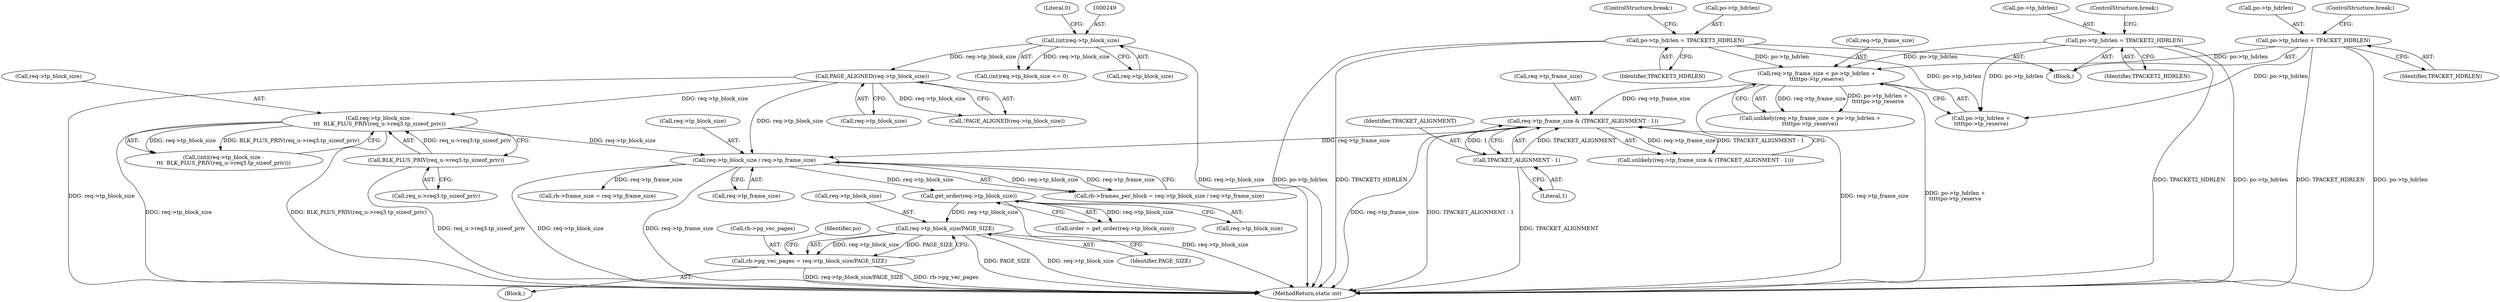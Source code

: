 digraph "0_linux_84ac7260236a49c79eede91617700174c2c19b0c@pointer" {
"1000500" [label="(Call,req->tp_block_size/PAGE_SIZE)"];
"1000348" [label="(Call,get_order(req->tp_block_size))"];
"1000313" [label="(Call,req->tp_block_size / req->tp_frame_size)"];
"1000258" [label="(Call,PAGE_ALIGNED(req->tp_block_size))"];
"1000248" [label="(Call,(int)req->tp_block_size)"];
"1000273" [label="(Call,req->tp_block_size -\n\t\t\t  BLK_PLUS_PRIV(req_u->req3.tp_sizeof_priv))"];
"1000277" [label="(Call,BLK_PLUS_PRIV(req_u->req3.tp_sizeof_priv))"];
"1000301" [label="(Call,req->tp_frame_size & (TPACKET_ALIGNMENT - 1))"];
"1000287" [label="(Call,req->tp_frame_size < po->tp_hdrlen +\n\t\t\t\t\tpo->tp_reserve)"];
"1000235" [label="(Call,po->tp_hdrlen = TPACKET3_HDRLEN)"];
"1000228" [label="(Call,po->tp_hdrlen = TPACKET2_HDRLEN)"];
"1000221" [label="(Call,po->tp_hdrlen = TPACKET_HDRLEN)"];
"1000305" [label="(Call,TPACKET_ALIGNMENT - 1)"];
"1000496" [label="(Call,rb->pg_vec_pages = req->tp_block_size/PAGE_SIZE)"];
"1000278" [label="(Call,req_u->req3.tp_sizeof_priv)"];
"1000444" [label="(Block,)"];
"1000348" [label="(Call,get_order(req->tp_block_size))"];
"1000497" [label="(Call,rb->pg_vec_pages)"];
"1000307" [label="(Literal,1)"];
"1000250" [label="(Call,req->tp_block_size)"];
"1000287" [label="(Call,req->tp_frame_size < po->tp_hdrlen +\n\t\t\t\t\tpo->tp_reserve)"];
"1000349" [label="(Call,req->tp_block_size)"];
"1000500" [label="(Call,req->tp_block_size/PAGE_SIZE)"];
"1000247" [label="(Call,(int)req->tp_block_size <= 0)"];
"1000258" [label="(Call,PAGE_ALIGNED(req->tp_block_size))"];
"1000221" [label="(Call,po->tp_hdrlen = TPACKET_HDRLEN)"];
"1000314" [label="(Call,req->tp_block_size)"];
"1000257" [label="(Call,!PAGE_ALIGNED(req->tp_block_size))"];
"1000273" [label="(Call,req->tp_block_size -\n\t\t\t  BLK_PLUS_PRIV(req_u->req3.tp_sizeof_priv))"];
"1000232" [label="(Identifier,TPACKET2_HDRLEN)"];
"1000291" [label="(Call,po->tp_hdrlen +\n\t\t\t\t\tpo->tp_reserve)"];
"1000496" [label="(Call,rb->pg_vec_pages = req->tp_block_size/PAGE_SIZE)"];
"1000222" [label="(Call,po->tp_hdrlen)"];
"1000301" [label="(Call,req->tp_frame_size & (TPACKET_ALIGNMENT - 1))"];
"1000225" [label="(Identifier,TPACKET_HDRLEN)"];
"1000248" [label="(Call,(int)req->tp_block_size)"];
"1000277" [label="(Call,BLK_PLUS_PRIV(req_u->req3.tp_sizeof_priv))"];
"1000286" [label="(Call,unlikely(req->tp_frame_size < po->tp_hdrlen +\n\t\t\t\t\tpo->tp_reserve))"];
"1000504" [label="(Identifier,PAGE_SIZE)"];
"1000305" [label="(Call,TPACKET_ALIGNMENT - 1)"];
"1000219" [label="(Block,)"];
"1000271" [label="(Call,(int)(req->tp_block_size -\n\t\t\t  BLK_PLUS_PRIV(req_u->req3.tp_sizeof_priv)))"];
"1000309" [label="(Call,rb->frames_per_block = req->tp_block_size / req->tp_frame_size)"];
"1000346" [label="(Call,order = get_order(req->tp_block_size))"];
"1000501" [label="(Call,req->tp_block_size)"];
"1000300" [label="(Call,unlikely(req->tp_frame_size & (TPACKET_ALIGNMENT - 1)))"];
"1000229" [label="(Call,po->tp_hdrlen)"];
"1000240" [label="(ControlStructure,break;)"];
"1000472" [label="(Call,rb->frame_size = req->tp_frame_size)"];
"1000508" [label="(Identifier,po)"];
"1000235" [label="(Call,po->tp_hdrlen = TPACKET3_HDRLEN)"];
"1000228" [label="(Call,po->tp_hdrlen = TPACKET2_HDRLEN)"];
"1000587" [label="(MethodReturn,static int)"];
"1000233" [label="(ControlStructure,break;)"];
"1000253" [label="(Literal,0)"];
"1000226" [label="(ControlStructure,break;)"];
"1000306" [label="(Identifier,TPACKET_ALIGNMENT)"];
"1000274" [label="(Call,req->tp_block_size)"];
"1000288" [label="(Call,req->tp_frame_size)"];
"1000313" [label="(Call,req->tp_block_size / req->tp_frame_size)"];
"1000317" [label="(Call,req->tp_frame_size)"];
"1000259" [label="(Call,req->tp_block_size)"];
"1000236" [label="(Call,po->tp_hdrlen)"];
"1000302" [label="(Call,req->tp_frame_size)"];
"1000239" [label="(Identifier,TPACKET3_HDRLEN)"];
"1000500" -> "1000496"  [label="AST: "];
"1000500" -> "1000504"  [label="CFG: "];
"1000501" -> "1000500"  [label="AST: "];
"1000504" -> "1000500"  [label="AST: "];
"1000496" -> "1000500"  [label="CFG: "];
"1000500" -> "1000587"  [label="DDG: req->tp_block_size"];
"1000500" -> "1000587"  [label="DDG: PAGE_SIZE"];
"1000500" -> "1000496"  [label="DDG: req->tp_block_size"];
"1000500" -> "1000496"  [label="DDG: PAGE_SIZE"];
"1000348" -> "1000500"  [label="DDG: req->tp_block_size"];
"1000348" -> "1000346"  [label="AST: "];
"1000348" -> "1000349"  [label="CFG: "];
"1000349" -> "1000348"  [label="AST: "];
"1000346" -> "1000348"  [label="CFG: "];
"1000348" -> "1000587"  [label="DDG: req->tp_block_size"];
"1000348" -> "1000346"  [label="DDG: req->tp_block_size"];
"1000313" -> "1000348"  [label="DDG: req->tp_block_size"];
"1000313" -> "1000309"  [label="AST: "];
"1000313" -> "1000317"  [label="CFG: "];
"1000314" -> "1000313"  [label="AST: "];
"1000317" -> "1000313"  [label="AST: "];
"1000309" -> "1000313"  [label="CFG: "];
"1000313" -> "1000587"  [label="DDG: req->tp_block_size"];
"1000313" -> "1000587"  [label="DDG: req->tp_frame_size"];
"1000313" -> "1000309"  [label="DDG: req->tp_block_size"];
"1000313" -> "1000309"  [label="DDG: req->tp_frame_size"];
"1000258" -> "1000313"  [label="DDG: req->tp_block_size"];
"1000273" -> "1000313"  [label="DDG: req->tp_block_size"];
"1000301" -> "1000313"  [label="DDG: req->tp_frame_size"];
"1000313" -> "1000472"  [label="DDG: req->tp_frame_size"];
"1000258" -> "1000257"  [label="AST: "];
"1000258" -> "1000259"  [label="CFG: "];
"1000259" -> "1000258"  [label="AST: "];
"1000257" -> "1000258"  [label="CFG: "];
"1000258" -> "1000587"  [label="DDG: req->tp_block_size"];
"1000258" -> "1000257"  [label="DDG: req->tp_block_size"];
"1000248" -> "1000258"  [label="DDG: req->tp_block_size"];
"1000258" -> "1000273"  [label="DDG: req->tp_block_size"];
"1000248" -> "1000247"  [label="AST: "];
"1000248" -> "1000250"  [label="CFG: "];
"1000249" -> "1000248"  [label="AST: "];
"1000250" -> "1000248"  [label="AST: "];
"1000253" -> "1000248"  [label="CFG: "];
"1000248" -> "1000587"  [label="DDG: req->tp_block_size"];
"1000248" -> "1000247"  [label="DDG: req->tp_block_size"];
"1000273" -> "1000271"  [label="AST: "];
"1000273" -> "1000277"  [label="CFG: "];
"1000274" -> "1000273"  [label="AST: "];
"1000277" -> "1000273"  [label="AST: "];
"1000271" -> "1000273"  [label="CFG: "];
"1000273" -> "1000587"  [label="DDG: req->tp_block_size"];
"1000273" -> "1000587"  [label="DDG: BLK_PLUS_PRIV(req_u->req3.tp_sizeof_priv)"];
"1000273" -> "1000271"  [label="DDG: req->tp_block_size"];
"1000273" -> "1000271"  [label="DDG: BLK_PLUS_PRIV(req_u->req3.tp_sizeof_priv)"];
"1000277" -> "1000273"  [label="DDG: req_u->req3.tp_sizeof_priv"];
"1000277" -> "1000278"  [label="CFG: "];
"1000278" -> "1000277"  [label="AST: "];
"1000277" -> "1000587"  [label="DDG: req_u->req3.tp_sizeof_priv"];
"1000301" -> "1000300"  [label="AST: "];
"1000301" -> "1000305"  [label="CFG: "];
"1000302" -> "1000301"  [label="AST: "];
"1000305" -> "1000301"  [label="AST: "];
"1000300" -> "1000301"  [label="CFG: "];
"1000301" -> "1000587"  [label="DDG: TPACKET_ALIGNMENT - 1"];
"1000301" -> "1000587"  [label="DDG: req->tp_frame_size"];
"1000301" -> "1000300"  [label="DDG: req->tp_frame_size"];
"1000301" -> "1000300"  [label="DDG: TPACKET_ALIGNMENT - 1"];
"1000287" -> "1000301"  [label="DDG: req->tp_frame_size"];
"1000305" -> "1000301"  [label="DDG: TPACKET_ALIGNMENT"];
"1000305" -> "1000301"  [label="DDG: 1"];
"1000287" -> "1000286"  [label="AST: "];
"1000287" -> "1000291"  [label="CFG: "];
"1000288" -> "1000287"  [label="AST: "];
"1000291" -> "1000287"  [label="AST: "];
"1000286" -> "1000287"  [label="CFG: "];
"1000287" -> "1000587"  [label="DDG: po->tp_hdrlen +\n\t\t\t\t\tpo->tp_reserve"];
"1000287" -> "1000587"  [label="DDG: req->tp_frame_size"];
"1000287" -> "1000286"  [label="DDG: req->tp_frame_size"];
"1000287" -> "1000286"  [label="DDG: po->tp_hdrlen +\n\t\t\t\t\tpo->tp_reserve"];
"1000235" -> "1000287"  [label="DDG: po->tp_hdrlen"];
"1000228" -> "1000287"  [label="DDG: po->tp_hdrlen"];
"1000221" -> "1000287"  [label="DDG: po->tp_hdrlen"];
"1000235" -> "1000219"  [label="AST: "];
"1000235" -> "1000239"  [label="CFG: "];
"1000236" -> "1000235"  [label="AST: "];
"1000239" -> "1000235"  [label="AST: "];
"1000240" -> "1000235"  [label="CFG: "];
"1000235" -> "1000587"  [label="DDG: TPACKET3_HDRLEN"];
"1000235" -> "1000587"  [label="DDG: po->tp_hdrlen"];
"1000235" -> "1000291"  [label="DDG: po->tp_hdrlen"];
"1000228" -> "1000219"  [label="AST: "];
"1000228" -> "1000232"  [label="CFG: "];
"1000229" -> "1000228"  [label="AST: "];
"1000232" -> "1000228"  [label="AST: "];
"1000233" -> "1000228"  [label="CFG: "];
"1000228" -> "1000587"  [label="DDG: po->tp_hdrlen"];
"1000228" -> "1000587"  [label="DDG: TPACKET2_HDRLEN"];
"1000228" -> "1000291"  [label="DDG: po->tp_hdrlen"];
"1000221" -> "1000219"  [label="AST: "];
"1000221" -> "1000225"  [label="CFG: "];
"1000222" -> "1000221"  [label="AST: "];
"1000225" -> "1000221"  [label="AST: "];
"1000226" -> "1000221"  [label="CFG: "];
"1000221" -> "1000587"  [label="DDG: TPACKET_HDRLEN"];
"1000221" -> "1000587"  [label="DDG: po->tp_hdrlen"];
"1000221" -> "1000291"  [label="DDG: po->tp_hdrlen"];
"1000305" -> "1000307"  [label="CFG: "];
"1000306" -> "1000305"  [label="AST: "];
"1000307" -> "1000305"  [label="AST: "];
"1000305" -> "1000587"  [label="DDG: TPACKET_ALIGNMENT"];
"1000496" -> "1000444"  [label="AST: "];
"1000497" -> "1000496"  [label="AST: "];
"1000508" -> "1000496"  [label="CFG: "];
"1000496" -> "1000587"  [label="DDG: rb->pg_vec_pages"];
"1000496" -> "1000587"  [label="DDG: req->tp_block_size/PAGE_SIZE"];
}
